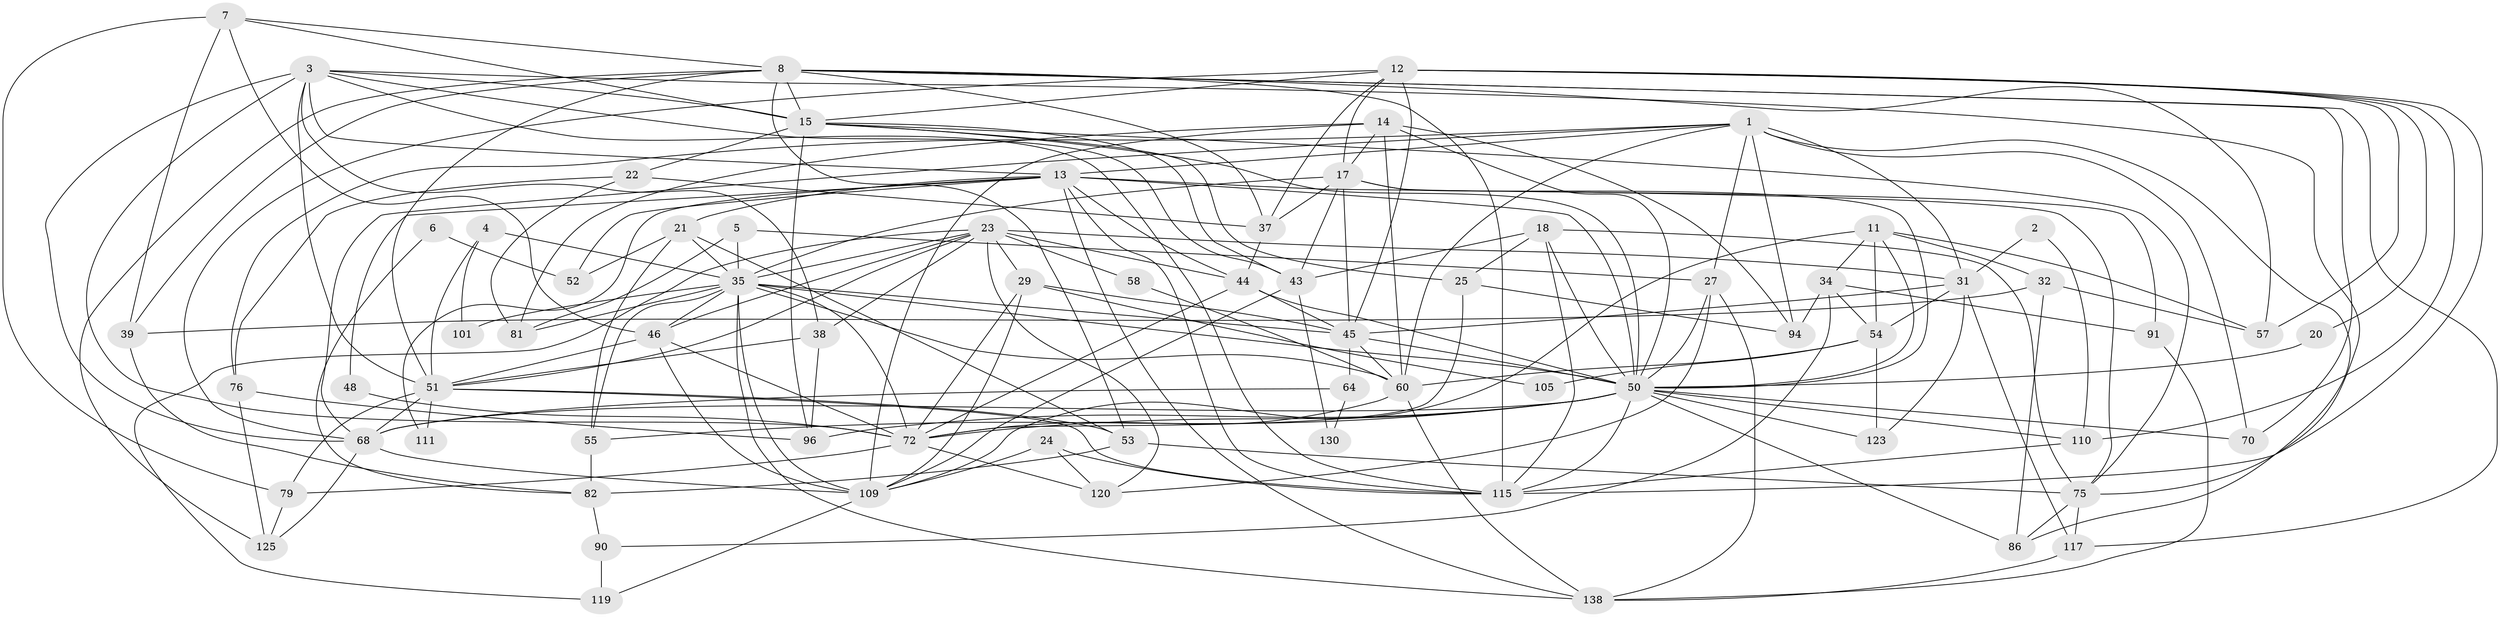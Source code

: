 // original degree distribution, {3: 0.2676056338028169, 2: 0.1267605633802817, 4: 0.28169014084507044, 5: 0.19718309859154928, 6: 0.08450704225352113, 8: 0.014084507042253521, 9: 0.007042253521126761, 7: 0.02112676056338028}
// Generated by graph-tools (version 1.1) at 2025/15/03/09/25 04:15:12]
// undirected, 71 vertices, 197 edges
graph export_dot {
graph [start="1"]
  node [color=gray90,style=filled];
  1 [super="+84"];
  2;
  3 [super="+124+62+65"];
  4;
  5 [super="+69+9"];
  6;
  7 [super="+10"];
  8 [super="+19"];
  11 [super="+26"];
  12 [super="+85"];
  13 [super="+49+36"];
  14 [super="+16"];
  15 [super="+78+61"];
  17 [super="+122"];
  18 [super="+121"];
  20;
  21 [super="+30+40"];
  22;
  23 [super="+98"];
  24;
  25 [super="+33"];
  27 [super="+77"];
  29 [super="+42"];
  31 [super="+100"];
  32;
  34 [super="+107"];
  35 [super="+47+92+41+59"];
  37 [super="+142"];
  38 [super="+93"];
  39;
  43 [super="+131"];
  44 [super="+80+140"];
  45 [super="+66"];
  46 [super="+88"];
  48;
  50 [super="+134+74+89"];
  51 [super="+56+63"];
  52;
  53 [super="+71"];
  54 [super="+128"];
  55;
  57;
  58;
  60 [super="+136+83"];
  64;
  68 [super="+133"];
  70;
  72 [super="+126"];
  75 [super="+87+103"];
  76 [super="+118"];
  79;
  81 [super="+141"];
  82;
  86;
  90;
  91;
  94;
  96;
  101;
  105;
  109 [super="+137"];
  110;
  111;
  115 [super="+116"];
  117;
  119;
  120;
  123;
  125;
  130;
  138;
  1 -- 70 [weight=2];
  1 -- 68;
  1 -- 76;
  1 -- 86;
  1 -- 60;
  1 -- 94;
  1 -- 31;
  1 -- 27;
  1 -- 13;
  2 -- 110;
  2 -- 31;
  3 -- 13;
  3 -- 38;
  3 -- 15 [weight=2];
  3 -- 75;
  3 -- 115;
  3 -- 68;
  3 -- 72;
  3 -- 43;
  3 -- 51;
  4 -- 35;
  4 -- 101;
  4 -- 51;
  5 -- 27 [weight=2];
  5 -- 81 [weight=2];
  5 -- 35 [weight=2];
  6 -- 82;
  6 -- 52;
  7 -- 79;
  7 -- 15;
  7 -- 39;
  7 -- 8;
  7 -- 46;
  8 -- 51 [weight=2];
  8 -- 37;
  8 -- 70;
  8 -- 39;
  8 -- 15;
  8 -- 115;
  8 -- 53;
  8 -- 117;
  8 -- 57;
  8 -- 125;
  11 -- 34;
  11 -- 32;
  11 -- 57;
  11 -- 109;
  11 -- 54;
  11 -- 50;
  12 -- 17 [weight=2];
  12 -- 110;
  12 -- 115;
  12 -- 68;
  12 -- 37;
  12 -- 20;
  12 -- 57;
  12 -- 15;
  12 -- 45;
  13 -- 75;
  13 -- 21;
  13 -- 48;
  13 -- 50 [weight=2];
  13 -- 115;
  13 -- 111;
  13 -- 52;
  13 -- 138;
  13 -- 44;
  14 -- 81;
  14 -- 94;
  14 -- 60;
  14 -- 109;
  14 -- 50;
  14 -- 17;
  15 -- 75;
  15 -- 96;
  15 -- 22;
  15 -- 25;
  15 -- 43;
  15 -- 50;
  17 -- 37;
  17 -- 35;
  17 -- 43;
  17 -- 45 [weight=2];
  17 -- 50;
  17 -- 91;
  18 -- 75;
  18 -- 115;
  18 -- 43;
  18 -- 25;
  18 -- 50;
  20 -- 50 [weight=2];
  21 -- 55 [weight=2];
  21 -- 35;
  21 -- 53;
  21 -- 52;
  22 -- 37;
  22 -- 76;
  22 -- 81;
  23 -- 58;
  23 -- 38;
  23 -- 44;
  23 -- 46;
  23 -- 119;
  23 -- 120;
  23 -- 29;
  23 -- 31;
  23 -- 35;
  23 -- 51;
  24 -- 109;
  24 -- 120;
  24 -- 115;
  25 -- 94;
  25 -- 72;
  27 -- 50;
  27 -- 120;
  27 -- 138;
  29 -- 109;
  29 -- 105;
  29 -- 45;
  29 -- 72;
  31 -- 117;
  31 -- 54;
  31 -- 123;
  31 -- 45;
  32 -- 39;
  32 -- 86;
  32 -- 57;
  34 -- 91;
  34 -- 90;
  34 -- 94;
  34 -- 54;
  35 -- 45;
  35 -- 109;
  35 -- 50;
  35 -- 60;
  35 -- 72;
  35 -- 81;
  35 -- 138;
  35 -- 55;
  35 -- 101;
  35 -- 46;
  37 -- 44;
  38 -- 96;
  38 -- 51 [weight=2];
  39 -- 82;
  43 -- 109;
  43 -- 130;
  44 -- 45;
  44 -- 72;
  44 -- 50;
  45 -- 64;
  45 -- 50;
  45 -- 60;
  46 -- 109;
  46 -- 72;
  46 -- 51;
  48 -- 72;
  50 -- 72;
  50 -- 70;
  50 -- 96;
  50 -- 55;
  50 -- 123;
  50 -- 68;
  50 -- 110;
  50 -- 115;
  50 -- 86;
  51 -- 53;
  51 -- 79;
  51 -- 68;
  51 -- 115;
  51 -- 111;
  53 -- 82;
  53 -- 75;
  54 -- 123;
  54 -- 105;
  54 -- 60;
  55 -- 82;
  58 -- 60;
  60 -- 138;
  60 -- 72;
  64 -- 130;
  64 -- 68;
  68 -- 109;
  68 -- 125;
  72 -- 79;
  72 -- 120;
  75 -- 117;
  75 -- 86;
  76 -- 96;
  76 -- 125;
  79 -- 125;
  82 -- 90;
  90 -- 119;
  91 -- 138;
  109 -- 119;
  110 -- 115;
  117 -- 138;
}
